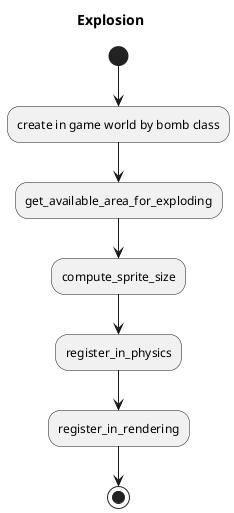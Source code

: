 @startuml

title Explosion

(*) --> "create in game world by bomb class"
"create in game world by bomb class" --> "get_available_area_for_exploding"
"get_available_area_for_exploding" --> compute_sprite_size
compute_sprite_size --> register_in_physics
register_in_physics --> register_in_rendering
register_in_rendering --> (*)

@enduml
